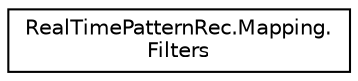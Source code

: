 digraph "Graphical Class Hierarchy"
{
 // LATEX_PDF_SIZE
  edge [fontname="Helvetica",fontsize="10",labelfontname="Helvetica",labelfontsize="10"];
  node [fontname="Helvetica",fontsize="10",shape=record];
  rankdir="LR";
  Node0 [label="RealTimePatternRec.Mapping.\lFilters",height=0.2,width=0.4,color="black", fillcolor="white", style="filled",URL="$class_real_time_pattern_rec_1_1_mapping_1_1_filters.html",tooltip="static class of various filter techniques using the NWaves library for preprocessing signals."];
}
